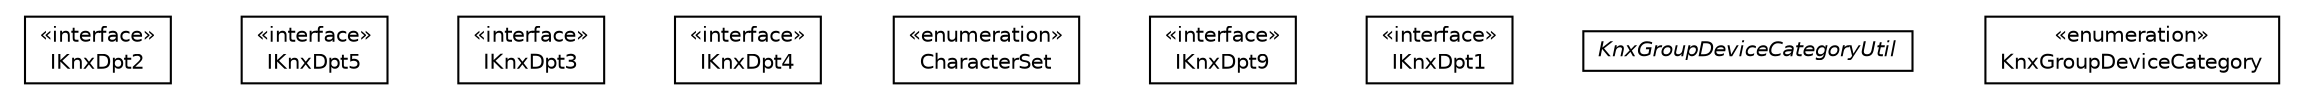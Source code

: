 #!/usr/local/bin/dot
#
# Class diagram 
# Generated by UMLGraph version R5_6-24-gf6e263 (http://www.umlgraph.org/)
#

digraph G {
	edge [fontname="Helvetica",fontsize=10,labelfontname="Helvetica",labelfontsize=10];
	node [fontname="Helvetica",fontsize=10,shape=plaintext];
	nodesep=0.25;
	ranksep=0.5;
	// org.universAAL.lddi.knx.groupdevicecategory.IKnxDpt2
	c25970 [label=<<table title="org.universAAL.lddi.knx.groupdevicecategory.IKnxDpt2" border="0" cellborder="1" cellspacing="0" cellpadding="2" port="p" href="./IKnxDpt2.html">
		<tr><td><table border="0" cellspacing="0" cellpadding="1">
<tr><td align="center" balign="center"> &#171;interface&#187; </td></tr>
<tr><td align="center" balign="center"> IKnxDpt2 </td></tr>
		</table></td></tr>
		</table>>, URL="./IKnxDpt2.html", fontname="Helvetica", fontcolor="black", fontsize=10.0];
	// org.universAAL.lddi.knx.groupdevicecategory.IKnxDpt5
	c25971 [label=<<table title="org.universAAL.lddi.knx.groupdevicecategory.IKnxDpt5" border="0" cellborder="1" cellspacing="0" cellpadding="2" port="p" href="./IKnxDpt5.html">
		<tr><td><table border="0" cellspacing="0" cellpadding="1">
<tr><td align="center" balign="center"> &#171;interface&#187; </td></tr>
<tr><td align="center" balign="center"> IKnxDpt5 </td></tr>
		</table></td></tr>
		</table>>, URL="./IKnxDpt5.html", fontname="Helvetica", fontcolor="black", fontsize=10.0];
	// org.universAAL.lddi.knx.groupdevicecategory.IKnxDpt3
	c25972 [label=<<table title="org.universAAL.lddi.knx.groupdevicecategory.IKnxDpt3" border="0" cellborder="1" cellspacing="0" cellpadding="2" port="p" href="./IKnxDpt3.html">
		<tr><td><table border="0" cellspacing="0" cellpadding="1">
<tr><td align="center" balign="center"> &#171;interface&#187; </td></tr>
<tr><td align="center" balign="center"> IKnxDpt3 </td></tr>
		</table></td></tr>
		</table>>, URL="./IKnxDpt3.html", fontname="Helvetica", fontcolor="black", fontsize=10.0];
	// org.universAAL.lddi.knx.groupdevicecategory.IKnxDpt4
	c25973 [label=<<table title="org.universAAL.lddi.knx.groupdevicecategory.IKnxDpt4" border="0" cellborder="1" cellspacing="0" cellpadding="2" port="p" href="./IKnxDpt4.html">
		<tr><td><table border="0" cellspacing="0" cellpadding="1">
<tr><td align="center" balign="center"> &#171;interface&#187; </td></tr>
<tr><td align="center" balign="center"> IKnxDpt4 </td></tr>
		</table></td></tr>
		</table>>, URL="./IKnxDpt4.html", fontname="Helvetica", fontcolor="black", fontsize=10.0];
	// org.universAAL.lddi.knx.groupdevicecategory.IKnxDpt4.CharacterSet
	c25974 [label=<<table title="org.universAAL.lddi.knx.groupdevicecategory.IKnxDpt4.CharacterSet" border="0" cellborder="1" cellspacing="0" cellpadding="2" port="p" href="./IKnxDpt4.CharacterSet.html">
		<tr><td><table border="0" cellspacing="0" cellpadding="1">
<tr><td align="center" balign="center"> &#171;enumeration&#187; </td></tr>
<tr><td align="center" balign="center"> CharacterSet </td></tr>
		</table></td></tr>
		</table>>, URL="./IKnxDpt4.CharacterSet.html", fontname="Helvetica", fontcolor="black", fontsize=10.0];
	// org.universAAL.lddi.knx.groupdevicecategory.IKnxDpt9
	c25975 [label=<<table title="org.universAAL.lddi.knx.groupdevicecategory.IKnxDpt9" border="0" cellborder="1" cellspacing="0" cellpadding="2" port="p" href="./IKnxDpt9.html">
		<tr><td><table border="0" cellspacing="0" cellpadding="1">
<tr><td align="center" balign="center"> &#171;interface&#187; </td></tr>
<tr><td align="center" balign="center"> IKnxDpt9 </td></tr>
		</table></td></tr>
		</table>>, URL="./IKnxDpt9.html", fontname="Helvetica", fontcolor="black", fontsize=10.0];
	// org.universAAL.lddi.knx.groupdevicecategory.IKnxDpt1
	c25976 [label=<<table title="org.universAAL.lddi.knx.groupdevicecategory.IKnxDpt1" border="0" cellborder="1" cellspacing="0" cellpadding="2" port="p" href="./IKnxDpt1.html">
		<tr><td><table border="0" cellspacing="0" cellpadding="1">
<tr><td align="center" balign="center"> &#171;interface&#187; </td></tr>
<tr><td align="center" balign="center"> IKnxDpt1 </td></tr>
		</table></td></tr>
		</table>>, URL="./IKnxDpt1.html", fontname="Helvetica", fontcolor="black", fontsize=10.0];
	// org.universAAL.lddi.knx.groupdevicecategory.KnxGroupDeviceCategoryUtil
	c25977 [label=<<table title="org.universAAL.lddi.knx.groupdevicecategory.KnxGroupDeviceCategoryUtil" border="0" cellborder="1" cellspacing="0" cellpadding="2" port="p" href="./KnxGroupDeviceCategoryUtil.html">
		<tr><td><table border="0" cellspacing="0" cellpadding="1">
<tr><td align="center" balign="center"><font face="Helvetica-Oblique"> KnxGroupDeviceCategoryUtil </font></td></tr>
		</table></td></tr>
		</table>>, URL="./KnxGroupDeviceCategoryUtil.html", fontname="Helvetica", fontcolor="black", fontsize=10.0];
	// org.universAAL.lddi.knx.groupdevicecategory.KnxGroupDeviceCategoryUtil.KnxGroupDeviceCategory
	c25978 [label=<<table title="org.universAAL.lddi.knx.groupdevicecategory.KnxGroupDeviceCategoryUtil.KnxGroupDeviceCategory" border="0" cellborder="1" cellspacing="0" cellpadding="2" port="p" href="./KnxGroupDeviceCategoryUtil.KnxGroupDeviceCategory.html">
		<tr><td><table border="0" cellspacing="0" cellpadding="1">
<tr><td align="center" balign="center"> &#171;enumeration&#187; </td></tr>
<tr><td align="center" balign="center"> KnxGroupDeviceCategory </td></tr>
		</table></td></tr>
		</table>>, URL="./KnxGroupDeviceCategoryUtil.KnxGroupDeviceCategory.html", fontname="Helvetica", fontcolor="black", fontsize=10.0];
}

